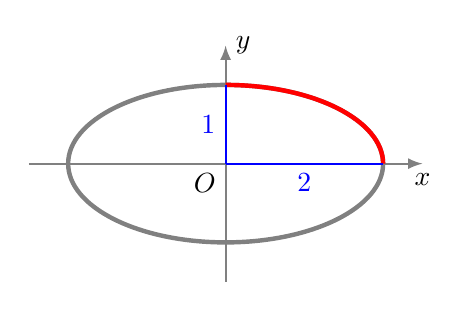 \begin{tikzpicture}[scale=1]

% Axes
     \draw[->,>=latex,thick, gray] (-2.5,0)--(2.5,0) node[below,black] {$x$};
     \draw[->,>=latex,thick, gray] (0,-1.5)--(0,1.5) node[right,black] {$y$};  

  \draw[ultra thick, gray] (0,0) circle (2cm and 1cm);
  \draw[ultra thick, color=red] (2,0) arc (0:90:2cm and 1cm);

  \node[below left] at (0,0) {$O$};
  \draw[blue, thick] (0,0)--(2,0) node[midway, below] {$2$};
  \draw[blue, thick] (0,0)--(0,1) node[midway, left] {$1$};

\end{tikzpicture}
